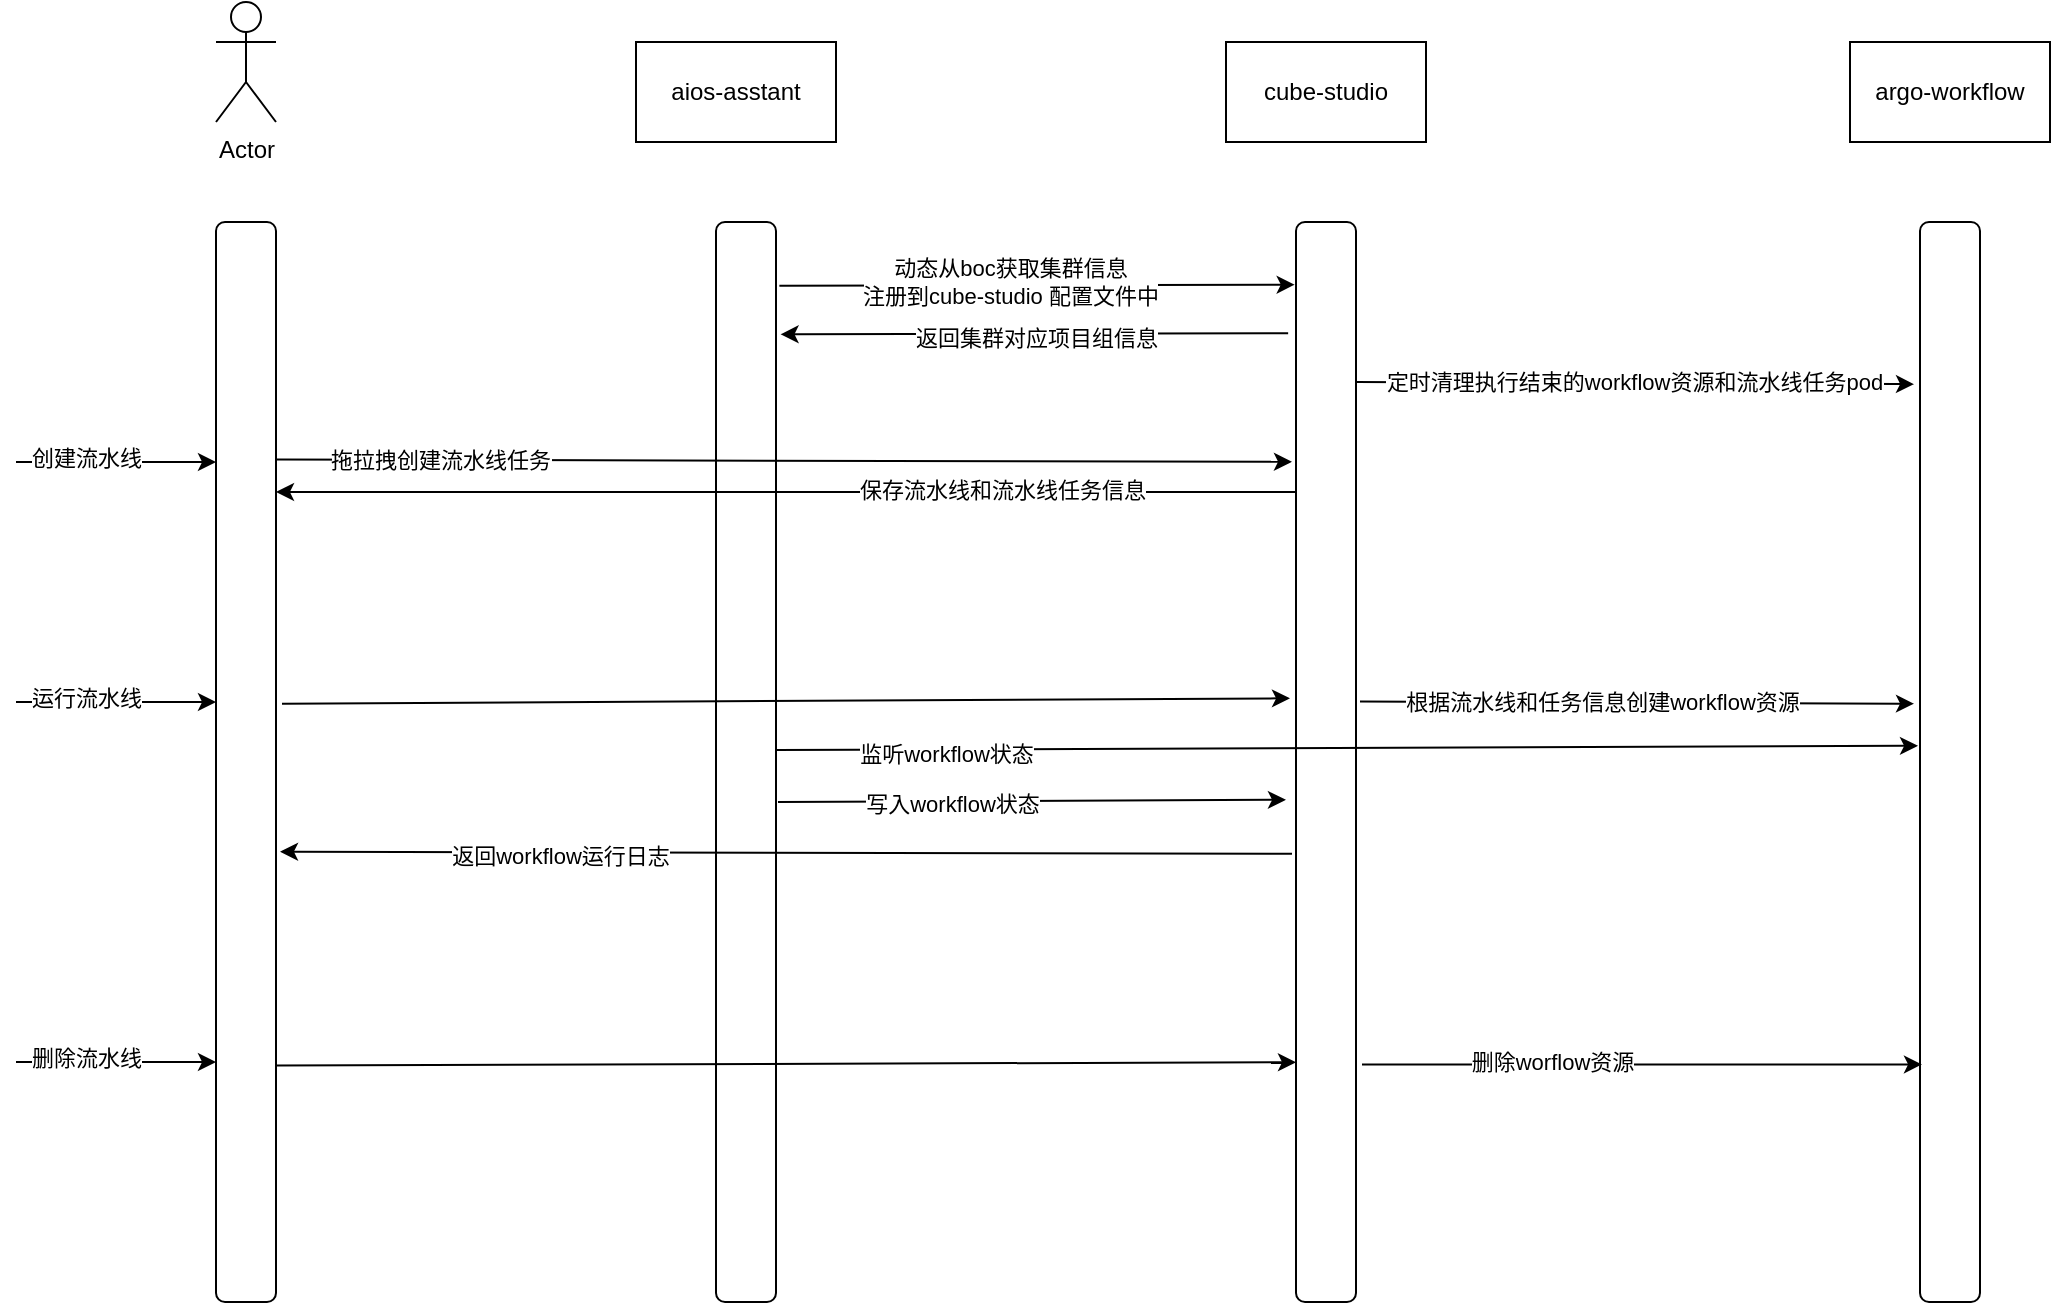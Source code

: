 <mxfile version="23.1.1" type="github">
  <diagram name="第 1 页" id="9z-E5gdKn9Cgs7w9vnW5">
    <mxGraphModel dx="2261" dy="766" grid="1" gridSize="10" guides="1" tooltips="1" connect="1" arrows="1" fold="1" page="1" pageScale="1" pageWidth="827" pageHeight="1169" math="0" shadow="0">
      <root>
        <mxCell id="0" />
        <mxCell id="1" parent="0" />
        <mxCell id="s6yLuwlqCGSPbCYkG2Cf-1" value="Actor" style="shape=umlActor;verticalLabelPosition=bottom;verticalAlign=top;html=1;outlineConnect=0;" vertex="1" parent="1">
          <mxGeometry x="10" y="170" width="30" height="60" as="geometry" />
        </mxCell>
        <mxCell id="s6yLuwlqCGSPbCYkG2Cf-2" value="" style="rounded=1;whiteSpace=wrap;html=1;" vertex="1" parent="1">
          <mxGeometry x="10" y="280" width="30" height="540" as="geometry" />
        </mxCell>
        <mxCell id="s6yLuwlqCGSPbCYkG2Cf-3" value="" style="rounded=1;whiteSpace=wrap;html=1;" vertex="1" parent="1">
          <mxGeometry x="260" y="280" width="30" height="540" as="geometry" />
        </mxCell>
        <mxCell id="s6yLuwlqCGSPbCYkG2Cf-4" value="" style="rounded=1;whiteSpace=wrap;html=1;" vertex="1" parent="1">
          <mxGeometry x="550" y="280" width="30" height="540" as="geometry" />
        </mxCell>
        <mxCell id="s6yLuwlqCGSPbCYkG2Cf-5" value="" style="rounded=1;whiteSpace=wrap;html=1;" vertex="1" parent="1">
          <mxGeometry x="862" y="280" width="30" height="540" as="geometry" />
        </mxCell>
        <mxCell id="s6yLuwlqCGSPbCYkG2Cf-6" value="aios-asstant" style="rounded=0;whiteSpace=wrap;html=1;" vertex="1" parent="1">
          <mxGeometry x="220" y="190" width="100" height="50" as="geometry" />
        </mxCell>
        <mxCell id="s6yLuwlqCGSPbCYkG2Cf-8" value="cube-studio" style="rounded=0;whiteSpace=wrap;html=1;" vertex="1" parent="1">
          <mxGeometry x="515" y="190" width="100" height="50" as="geometry" />
        </mxCell>
        <mxCell id="s6yLuwlqCGSPbCYkG2Cf-9" value="argo-workflow" style="rounded=0;whiteSpace=wrap;html=1;" vertex="1" parent="1">
          <mxGeometry x="827" y="190" width="100" height="50" as="geometry" />
        </mxCell>
        <mxCell id="s6yLuwlqCGSPbCYkG2Cf-11" value="" style="endArrow=classic;html=1;rounded=0;entryX=-0.133;entryY=0.074;entryDx=0;entryDy=0;entryPerimeter=0;" edge="1" parent="1">
          <mxGeometry width="50" height="50" relative="1" as="geometry">
            <mxPoint x="-90" y="400" as="sourcePoint" />
            <mxPoint x="10.0" y="400.0" as="targetPoint" />
          </mxGeometry>
        </mxCell>
        <mxCell id="s6yLuwlqCGSPbCYkG2Cf-13" value="创建流水线" style="edgeLabel;html=1;align=center;verticalAlign=middle;resizable=0;points=[];" vertex="1" connectable="0" parent="s6yLuwlqCGSPbCYkG2Cf-11">
          <mxGeometry x="-0.3" y="2" relative="1" as="geometry">
            <mxPoint as="offset" />
          </mxGeometry>
        </mxCell>
        <mxCell id="s6yLuwlqCGSPbCYkG2Cf-14" value="" style="endArrow=classic;html=1;rounded=0;exitX=1.056;exitY=0.059;exitDx=0;exitDy=0;exitPerimeter=0;entryX=-0.022;entryY=0.058;entryDx=0;entryDy=0;entryPerimeter=0;" edge="1" parent="1" source="s6yLuwlqCGSPbCYkG2Cf-3" target="s6yLuwlqCGSPbCYkG2Cf-4">
          <mxGeometry width="50" height="50" relative="1" as="geometry">
            <mxPoint x="390" y="480" as="sourcePoint" />
            <mxPoint x="440" y="430" as="targetPoint" />
          </mxGeometry>
        </mxCell>
        <mxCell id="s6yLuwlqCGSPbCYkG2Cf-15" value="动态从boc获取集群信息&lt;br&gt;注册到cube-studio 配置文件中" style="edgeLabel;html=1;align=center;verticalAlign=middle;resizable=0;points=[];" vertex="1" connectable="0" parent="s6yLuwlqCGSPbCYkG2Cf-14">
          <mxGeometry x="-0.343" y="2" relative="1" as="geometry">
            <mxPoint x="31" as="offset" />
          </mxGeometry>
        </mxCell>
        <mxCell id="s6yLuwlqCGSPbCYkG2Cf-16" value="" style="endArrow=classic;html=1;rounded=0;entryX=1.076;entryY=0.104;entryDx=0;entryDy=0;entryPerimeter=0;exitX=-0.131;exitY=0.103;exitDx=0;exitDy=0;exitPerimeter=0;" edge="1" parent="1" source="s6yLuwlqCGSPbCYkG2Cf-4" target="s6yLuwlqCGSPbCYkG2Cf-3">
          <mxGeometry width="50" height="50" relative="1" as="geometry">
            <mxPoint x="470" y="460" as="sourcePoint" />
            <mxPoint x="520" y="410" as="targetPoint" />
          </mxGeometry>
        </mxCell>
        <mxCell id="s6yLuwlqCGSPbCYkG2Cf-17" value="返回集群对应项目组信息" style="edgeLabel;html=1;align=center;verticalAlign=middle;resizable=0;points=[];" vertex="1" connectable="0" parent="s6yLuwlqCGSPbCYkG2Cf-16">
          <mxGeometry x="-0.032" y="2" relative="1" as="geometry">
            <mxPoint x="-3" as="offset" />
          </mxGeometry>
        </mxCell>
        <mxCell id="s6yLuwlqCGSPbCYkG2Cf-18" value="" style="endArrow=classic;html=1;rounded=0;exitX=1;exitY=0.22;exitDx=0;exitDy=0;exitPerimeter=0;entryX=-0.067;entryY=0.222;entryDx=0;entryDy=0;entryPerimeter=0;" edge="1" parent="1" source="s6yLuwlqCGSPbCYkG2Cf-2" target="s6yLuwlqCGSPbCYkG2Cf-4">
          <mxGeometry width="50" height="50" relative="1" as="geometry">
            <mxPoint x="610" y="450" as="sourcePoint" />
            <mxPoint x="660" y="400" as="targetPoint" />
          </mxGeometry>
        </mxCell>
        <mxCell id="s6yLuwlqCGSPbCYkG2Cf-20" value="拖拉拽创建流水线任务" style="edgeLabel;html=1;align=center;verticalAlign=middle;resizable=0;points=[];" vertex="1" connectable="0" parent="s6yLuwlqCGSPbCYkG2Cf-18">
          <mxGeometry x="-0.68" relative="1" as="geometry">
            <mxPoint as="offset" />
          </mxGeometry>
        </mxCell>
        <mxCell id="s6yLuwlqCGSPbCYkG2Cf-21" value="" style="endArrow=classic;html=1;rounded=0;entryX=1;entryY=0.25;entryDx=0;entryDy=0;exitX=0;exitY=0.25;exitDx=0;exitDy=0;" edge="1" parent="1" source="s6yLuwlqCGSPbCYkG2Cf-4" target="s6yLuwlqCGSPbCYkG2Cf-2">
          <mxGeometry width="50" height="50" relative="1" as="geometry">
            <mxPoint x="610" y="570" as="sourcePoint" />
            <mxPoint x="660" y="520" as="targetPoint" />
          </mxGeometry>
        </mxCell>
        <mxCell id="s6yLuwlqCGSPbCYkG2Cf-22" value="保存流水线和流水线任务信息" style="edgeLabel;html=1;align=center;verticalAlign=middle;resizable=0;points=[];" vertex="1" connectable="0" parent="s6yLuwlqCGSPbCYkG2Cf-21">
          <mxGeometry x="-0.237" y="-1" relative="1" as="geometry">
            <mxPoint x="47" as="offset" />
          </mxGeometry>
        </mxCell>
        <mxCell id="s6yLuwlqCGSPbCYkG2Cf-23" value="" style="endArrow=classic;html=1;rounded=0;entryX=-0.133;entryY=0.074;entryDx=0;entryDy=0;entryPerimeter=0;" edge="1" parent="1">
          <mxGeometry width="50" height="50" relative="1" as="geometry">
            <mxPoint x="-90" y="520" as="sourcePoint" />
            <mxPoint x="10.0" y="520" as="targetPoint" />
          </mxGeometry>
        </mxCell>
        <mxCell id="s6yLuwlqCGSPbCYkG2Cf-24" value="运行流水线" style="edgeLabel;html=1;align=center;verticalAlign=middle;resizable=0;points=[];" vertex="1" connectable="0" parent="s6yLuwlqCGSPbCYkG2Cf-23">
          <mxGeometry x="-0.3" y="2" relative="1" as="geometry">
            <mxPoint as="offset" />
          </mxGeometry>
        </mxCell>
        <mxCell id="s6yLuwlqCGSPbCYkG2Cf-26" value="" style="endArrow=classic;html=1;rounded=0;exitX=1.1;exitY=0.446;exitDx=0;exitDy=0;exitPerimeter=0;entryX=-0.1;entryY=0.441;entryDx=0;entryDy=0;entryPerimeter=0;" edge="1" parent="1" source="s6yLuwlqCGSPbCYkG2Cf-2" target="s6yLuwlqCGSPbCYkG2Cf-4">
          <mxGeometry width="50" height="50" relative="1" as="geometry">
            <mxPoint x="610" y="570" as="sourcePoint" />
            <mxPoint x="530" y="520" as="targetPoint" />
          </mxGeometry>
        </mxCell>
        <mxCell id="s6yLuwlqCGSPbCYkG2Cf-28" value="" style="endArrow=classic;html=1;rounded=0;exitX=1.067;exitY=0.444;exitDx=0;exitDy=0;exitPerimeter=0;entryX=-0.1;entryY=0.446;entryDx=0;entryDy=0;entryPerimeter=0;" edge="1" parent="1" source="s6yLuwlqCGSPbCYkG2Cf-4" target="s6yLuwlqCGSPbCYkG2Cf-5">
          <mxGeometry width="50" height="50" relative="1" as="geometry">
            <mxPoint x="610" y="570" as="sourcePoint" />
            <mxPoint x="660" y="520" as="targetPoint" />
          </mxGeometry>
        </mxCell>
        <mxCell id="s6yLuwlqCGSPbCYkG2Cf-29" value="根据流水线和任务信息创建workflow资源" style="edgeLabel;html=1;align=center;verticalAlign=middle;resizable=0;points=[];" vertex="1" connectable="0" parent="s6yLuwlqCGSPbCYkG2Cf-28">
          <mxGeometry x="-0.431" relative="1" as="geometry">
            <mxPoint x="42" as="offset" />
          </mxGeometry>
        </mxCell>
        <mxCell id="s6yLuwlqCGSPbCYkG2Cf-30" value="" style="endArrow=classic;html=1;rounded=0;exitX=1;exitY=0.489;exitDx=0;exitDy=0;exitPerimeter=0;entryX=-0.033;entryY=0.485;entryDx=0;entryDy=0;entryPerimeter=0;" edge="1" parent="1" source="s6yLuwlqCGSPbCYkG2Cf-3" target="s6yLuwlqCGSPbCYkG2Cf-5">
          <mxGeometry width="50" height="50" relative="1" as="geometry">
            <mxPoint x="380" y="550" as="sourcePoint" />
            <mxPoint x="660" y="520" as="targetPoint" />
          </mxGeometry>
        </mxCell>
        <mxCell id="s6yLuwlqCGSPbCYkG2Cf-31" value="监听workflow状态" style="edgeLabel;html=1;align=center;verticalAlign=middle;resizable=0;points=[];" vertex="1" connectable="0" parent="s6yLuwlqCGSPbCYkG2Cf-30">
          <mxGeometry x="-0.704" y="-2" relative="1" as="geometry">
            <mxPoint as="offset" />
          </mxGeometry>
        </mxCell>
        <mxCell id="s6yLuwlqCGSPbCYkG2Cf-32" value="" style="endArrow=classic;html=1;rounded=0;exitX=1.033;exitY=0.537;exitDx=0;exitDy=0;exitPerimeter=0;entryX=-0.167;entryY=0.535;entryDx=0;entryDy=0;entryPerimeter=0;" edge="1" parent="1" source="s6yLuwlqCGSPbCYkG2Cf-3" target="s6yLuwlqCGSPbCYkG2Cf-4">
          <mxGeometry width="50" height="50" relative="1" as="geometry">
            <mxPoint x="610" y="570" as="sourcePoint" />
            <mxPoint x="660" y="520" as="targetPoint" />
          </mxGeometry>
        </mxCell>
        <mxCell id="s6yLuwlqCGSPbCYkG2Cf-33" value="写入workflow状态" style="edgeLabel;html=1;align=center;verticalAlign=middle;resizable=0;points=[];" vertex="1" connectable="0" parent="s6yLuwlqCGSPbCYkG2Cf-32">
          <mxGeometry x="-0.316" y="-1" relative="1" as="geometry">
            <mxPoint as="offset" />
          </mxGeometry>
        </mxCell>
        <mxCell id="s6yLuwlqCGSPbCYkG2Cf-34" value="" style="endArrow=classic;html=1;rounded=0;entryX=1.067;entryY=0.583;entryDx=0;entryDy=0;entryPerimeter=0;exitX=-0.067;exitY=0.585;exitDx=0;exitDy=0;exitPerimeter=0;" edge="1" parent="1" source="s6yLuwlqCGSPbCYkG2Cf-4" target="s6yLuwlqCGSPbCYkG2Cf-2">
          <mxGeometry width="50" height="50" relative="1" as="geometry">
            <mxPoint x="320" y="570" as="sourcePoint" />
            <mxPoint x="370" y="520" as="targetPoint" />
          </mxGeometry>
        </mxCell>
        <mxCell id="s6yLuwlqCGSPbCYkG2Cf-35" value="返回workflow运行日志" style="edgeLabel;html=1;align=center;verticalAlign=middle;resizable=0;points=[];" vertex="1" connectable="0" parent="s6yLuwlqCGSPbCYkG2Cf-34">
          <mxGeometry x="-0.128" y="1" relative="1" as="geometry">
            <mxPoint x="-146" as="offset" />
          </mxGeometry>
        </mxCell>
        <mxCell id="s6yLuwlqCGSPbCYkG2Cf-36" value="" style="endArrow=classic;html=1;rounded=0;exitX=1.067;exitY=0.667;exitDx=0;exitDy=0;exitPerimeter=0;entryX=-0.033;entryY=0.669;entryDx=0;entryDy=0;entryPerimeter=0;" edge="1" parent="1">
          <mxGeometry width="50" height="50" relative="1" as="geometry">
            <mxPoint x="580.0" y="360.0" as="sourcePoint" />
            <mxPoint x="859.0" y="361.08" as="targetPoint" />
          </mxGeometry>
        </mxCell>
        <mxCell id="s6yLuwlqCGSPbCYkG2Cf-37" value="定时清理执行结束的workflow资源和流水线任务pod" style="edgeLabel;html=1;align=center;verticalAlign=middle;resizable=0;points=[];" vertex="1" connectable="0" parent="s6yLuwlqCGSPbCYkG2Cf-36">
          <mxGeometry x="-0.231" y="-1" relative="1" as="geometry">
            <mxPoint x="31" y="-2" as="offset" />
          </mxGeometry>
        </mxCell>
        <mxCell id="s6yLuwlqCGSPbCYkG2Cf-38" value="" style="endArrow=classic;html=1;rounded=0;entryX=-0.133;entryY=0.074;entryDx=0;entryDy=0;entryPerimeter=0;" edge="1" parent="1">
          <mxGeometry width="50" height="50" relative="1" as="geometry">
            <mxPoint x="-90" y="700" as="sourcePoint" />
            <mxPoint x="10.0" y="700" as="targetPoint" />
          </mxGeometry>
        </mxCell>
        <mxCell id="s6yLuwlqCGSPbCYkG2Cf-39" value="删除流水线" style="edgeLabel;html=1;align=center;verticalAlign=middle;resizable=0;points=[];" vertex="1" connectable="0" parent="s6yLuwlqCGSPbCYkG2Cf-38">
          <mxGeometry x="-0.3" y="2" relative="1" as="geometry">
            <mxPoint as="offset" />
          </mxGeometry>
        </mxCell>
        <mxCell id="s6yLuwlqCGSPbCYkG2Cf-40" value="" style="endArrow=classic;html=1;rounded=0;exitX=1;exitY=0.781;exitDx=0;exitDy=0;exitPerimeter=0;entryX=0;entryY=0.778;entryDx=0;entryDy=0;entryPerimeter=0;" edge="1" parent="1" source="s6yLuwlqCGSPbCYkG2Cf-2" target="s6yLuwlqCGSPbCYkG2Cf-4">
          <mxGeometry width="50" height="50" relative="1" as="geometry">
            <mxPoint x="320" y="570" as="sourcePoint" />
            <mxPoint x="370" y="520" as="targetPoint" />
          </mxGeometry>
        </mxCell>
        <mxCell id="s6yLuwlqCGSPbCYkG2Cf-41" value="" style="endArrow=classic;html=1;rounded=0;exitX=1.1;exitY=0.78;exitDx=0;exitDy=0;exitPerimeter=0;entryX=0.033;entryY=0.78;entryDx=0;entryDy=0;entryPerimeter=0;" edge="1" parent="1" source="s6yLuwlqCGSPbCYkG2Cf-4" target="s6yLuwlqCGSPbCYkG2Cf-5">
          <mxGeometry width="50" height="50" relative="1" as="geometry">
            <mxPoint x="320" y="570" as="sourcePoint" />
            <mxPoint x="370" y="520" as="targetPoint" />
          </mxGeometry>
        </mxCell>
        <mxCell id="s6yLuwlqCGSPbCYkG2Cf-42" value="删除worflow资源" style="edgeLabel;html=1;align=center;verticalAlign=middle;resizable=0;points=[];" vertex="1" connectable="0" parent="s6yLuwlqCGSPbCYkG2Cf-41">
          <mxGeometry x="-0.321" y="1" relative="1" as="geometry">
            <mxPoint as="offset" />
          </mxGeometry>
        </mxCell>
      </root>
    </mxGraphModel>
  </diagram>
</mxfile>
